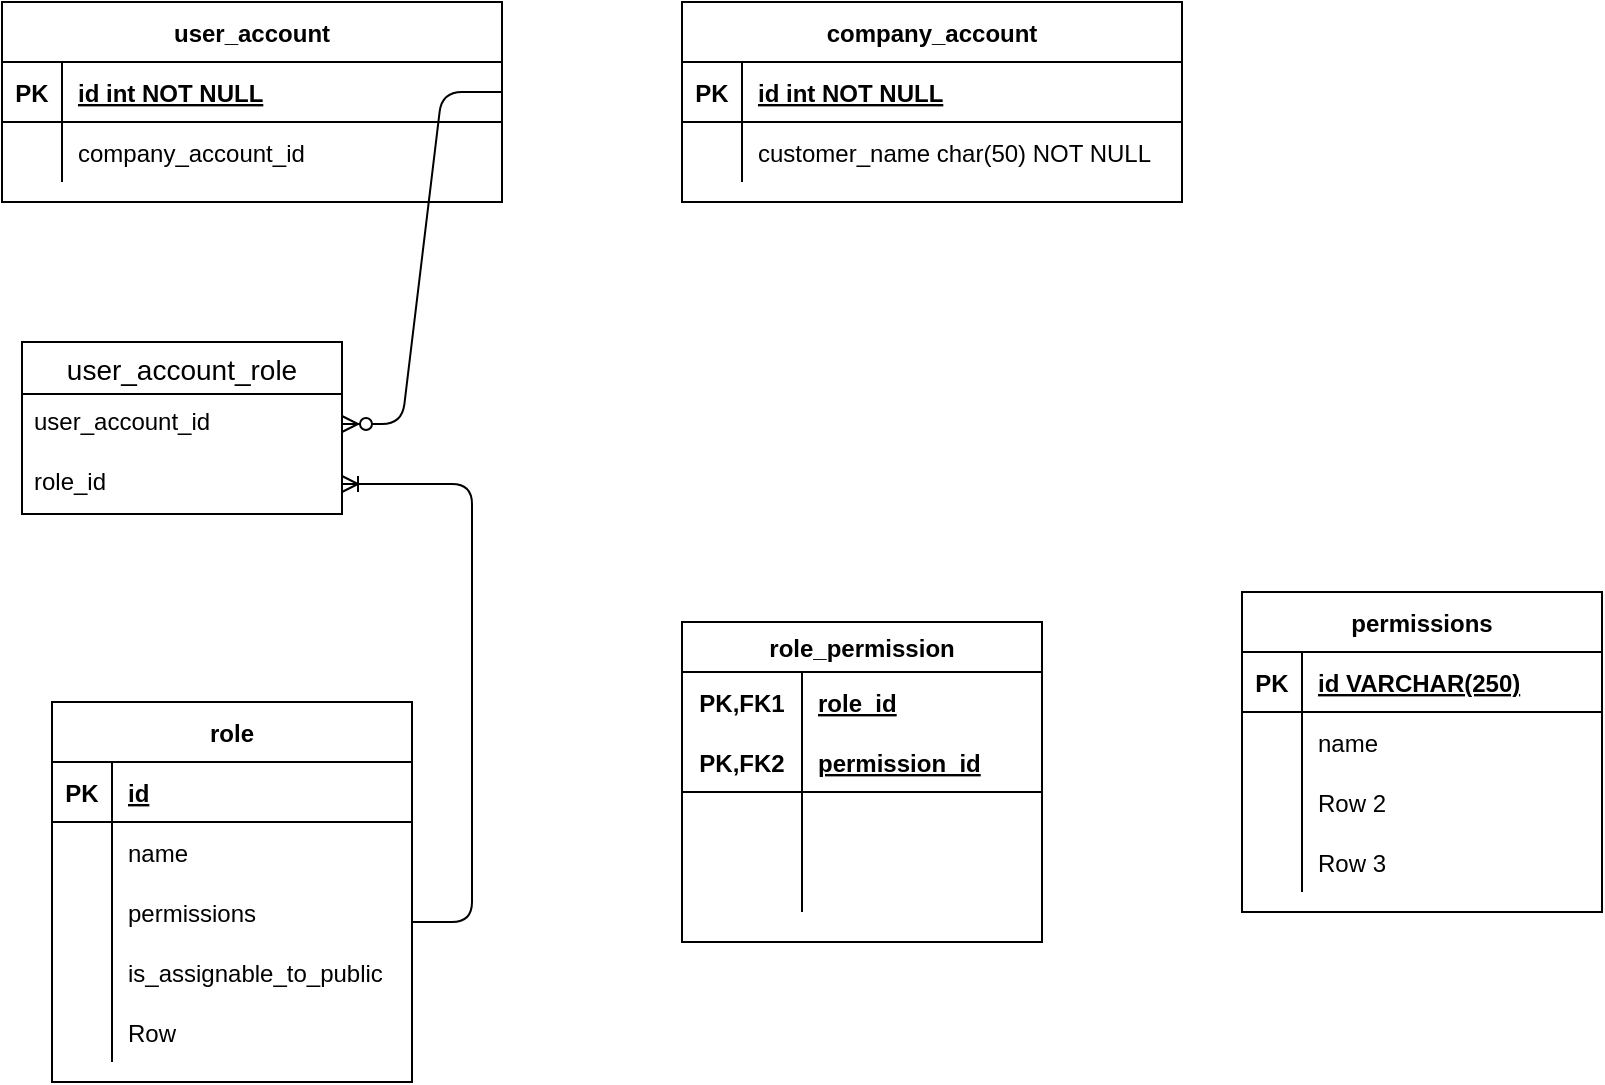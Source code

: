 <mxfile version="14.6.3" type="github">
  <diagram id="R2lEEEUBdFMjLlhIrx00" name="Page-1">
    <mxGraphModel dx="983" dy="1412" grid="1" gridSize="10" guides="1" tooltips="1" connect="1" arrows="1" fold="1" page="1" pageScale="1" pageWidth="850" pageHeight="1100" math="0" shadow="0" extFonts="Permanent Marker^https://fonts.googleapis.com/css?family=Permanent+Marker">
      <root>
        <mxCell id="0" />
        <mxCell id="1" parent="0" />
        <mxCell id="C-vyLk0tnHw3VtMMgP7b-23" value="user_account" style="shape=table;startSize=30;container=1;collapsible=1;childLayout=tableLayout;fixedRows=1;rowLines=0;fontStyle=1;align=center;resizeLast=1;" parent="1" vertex="1">
          <mxGeometry x="20" y="20" width="250" height="100" as="geometry" />
        </mxCell>
        <mxCell id="C-vyLk0tnHw3VtMMgP7b-24" value="" style="shape=partialRectangle;collapsible=0;dropTarget=0;pointerEvents=0;fillColor=none;points=[[0,0.5],[1,0.5]];portConstraint=eastwest;top=0;left=0;right=0;bottom=1;" parent="C-vyLk0tnHw3VtMMgP7b-23" vertex="1">
          <mxGeometry y="30" width="250" height="30" as="geometry" />
        </mxCell>
        <mxCell id="C-vyLk0tnHw3VtMMgP7b-25" value="PK" style="shape=partialRectangle;overflow=hidden;connectable=0;fillColor=none;top=0;left=0;bottom=0;right=0;fontStyle=1;" parent="C-vyLk0tnHw3VtMMgP7b-24" vertex="1">
          <mxGeometry width="30" height="30" as="geometry" />
        </mxCell>
        <mxCell id="C-vyLk0tnHw3VtMMgP7b-26" value="id int NOT NULL " style="shape=partialRectangle;overflow=hidden;connectable=0;fillColor=none;top=0;left=0;bottom=0;right=0;align=left;spacingLeft=6;fontStyle=5;" parent="C-vyLk0tnHw3VtMMgP7b-24" vertex="1">
          <mxGeometry x="30" width="220" height="30" as="geometry" />
        </mxCell>
        <mxCell id="C-vyLk0tnHw3VtMMgP7b-27" value="" style="shape=partialRectangle;collapsible=0;dropTarget=0;pointerEvents=0;fillColor=none;points=[[0,0.5],[1,0.5]];portConstraint=eastwest;top=0;left=0;right=0;bottom=0;" parent="C-vyLk0tnHw3VtMMgP7b-23" vertex="1">
          <mxGeometry y="60" width="250" height="30" as="geometry" />
        </mxCell>
        <mxCell id="C-vyLk0tnHw3VtMMgP7b-28" value="" style="shape=partialRectangle;overflow=hidden;connectable=0;fillColor=none;top=0;left=0;bottom=0;right=0;" parent="C-vyLk0tnHw3VtMMgP7b-27" vertex="1">
          <mxGeometry width="30" height="30" as="geometry" />
        </mxCell>
        <mxCell id="C-vyLk0tnHw3VtMMgP7b-29" value="company_account_id" style="shape=partialRectangle;overflow=hidden;connectable=0;fillColor=none;top=0;left=0;bottom=0;right=0;align=left;spacingLeft=6;" parent="C-vyLk0tnHw3VtMMgP7b-27" vertex="1">
          <mxGeometry x="30" width="220" height="30" as="geometry" />
        </mxCell>
        <mxCell id="2VuJ3lw6weqD2b-CY0ZA-2" value="role" style="shape=table;startSize=30;container=1;collapsible=1;childLayout=tableLayout;fixedRows=1;rowLines=0;fontStyle=1;align=center;resizeLast=1;" parent="1" vertex="1">
          <mxGeometry x="45" y="370" width="180" height="190" as="geometry" />
        </mxCell>
        <mxCell id="2VuJ3lw6weqD2b-CY0ZA-3" value="" style="shape=partialRectangle;collapsible=0;dropTarget=0;pointerEvents=0;fillColor=none;top=0;left=0;bottom=1;right=0;points=[[0,0.5],[1,0.5]];portConstraint=eastwest;" parent="2VuJ3lw6weqD2b-CY0ZA-2" vertex="1">
          <mxGeometry y="30" width="180" height="30" as="geometry" />
        </mxCell>
        <mxCell id="2VuJ3lw6weqD2b-CY0ZA-4" value="PK" style="shape=partialRectangle;connectable=0;fillColor=none;top=0;left=0;bottom=0;right=0;fontStyle=1;overflow=hidden;" parent="2VuJ3lw6weqD2b-CY0ZA-3" vertex="1">
          <mxGeometry width="30" height="30" as="geometry" />
        </mxCell>
        <mxCell id="2VuJ3lw6weqD2b-CY0ZA-5" value="id" style="shape=partialRectangle;connectable=0;fillColor=none;top=0;left=0;bottom=0;right=0;align=left;spacingLeft=6;fontStyle=5;overflow=hidden;" parent="2VuJ3lw6weqD2b-CY0ZA-3" vertex="1">
          <mxGeometry x="30" width="150" height="30" as="geometry" />
        </mxCell>
        <mxCell id="2VuJ3lw6weqD2b-CY0ZA-6" value="" style="shape=partialRectangle;collapsible=0;dropTarget=0;pointerEvents=0;fillColor=none;top=0;left=0;bottom=0;right=0;points=[[0,0.5],[1,0.5]];portConstraint=eastwest;" parent="2VuJ3lw6weqD2b-CY0ZA-2" vertex="1">
          <mxGeometry y="60" width="180" height="30" as="geometry" />
        </mxCell>
        <mxCell id="2VuJ3lw6weqD2b-CY0ZA-7" value="" style="shape=partialRectangle;connectable=0;fillColor=none;top=0;left=0;bottom=0;right=0;editable=1;overflow=hidden;" parent="2VuJ3lw6weqD2b-CY0ZA-6" vertex="1">
          <mxGeometry width="30" height="30" as="geometry" />
        </mxCell>
        <mxCell id="2VuJ3lw6weqD2b-CY0ZA-8" value="name" style="shape=partialRectangle;connectable=0;fillColor=none;top=0;left=0;bottom=0;right=0;align=left;spacingLeft=6;overflow=hidden;" parent="2VuJ3lw6weqD2b-CY0ZA-6" vertex="1">
          <mxGeometry x="30" width="150" height="30" as="geometry" />
        </mxCell>
        <mxCell id="2VuJ3lw6weqD2b-CY0ZA-12" value="" style="shape=partialRectangle;collapsible=0;dropTarget=0;pointerEvents=0;fillColor=none;top=0;left=0;bottom=0;right=0;points=[[0,0.5],[1,0.5]];portConstraint=eastwest;" parent="2VuJ3lw6weqD2b-CY0ZA-2" vertex="1">
          <mxGeometry y="90" width="180" height="30" as="geometry" />
        </mxCell>
        <mxCell id="2VuJ3lw6weqD2b-CY0ZA-13" value="" style="shape=partialRectangle;connectable=0;fillColor=none;top=0;left=0;bottom=0;right=0;editable=1;overflow=hidden;" parent="2VuJ3lw6weqD2b-CY0ZA-12" vertex="1">
          <mxGeometry width="30" height="30" as="geometry" />
        </mxCell>
        <mxCell id="2VuJ3lw6weqD2b-CY0ZA-14" value="permissions" style="shape=partialRectangle;connectable=0;fillColor=none;top=0;left=0;bottom=0;right=0;align=left;spacingLeft=6;overflow=hidden;" parent="2VuJ3lw6weqD2b-CY0ZA-12" vertex="1">
          <mxGeometry x="30" width="150" height="30" as="geometry" />
        </mxCell>
        <mxCell id="2VuJ3lw6weqD2b-CY0ZA-26" value="" style="shape=partialRectangle;collapsible=0;dropTarget=0;pointerEvents=0;fillColor=none;top=0;left=0;bottom=0;right=0;points=[[0,0.5],[1,0.5]];portConstraint=eastwest;" parent="2VuJ3lw6weqD2b-CY0ZA-2" vertex="1">
          <mxGeometry y="120" width="180" height="30" as="geometry" />
        </mxCell>
        <mxCell id="2VuJ3lw6weqD2b-CY0ZA-27" value="" style="shape=partialRectangle;connectable=0;fillColor=none;top=0;left=0;bottom=0;right=0;editable=1;overflow=hidden;" parent="2VuJ3lw6weqD2b-CY0ZA-26" vertex="1">
          <mxGeometry width="30" height="30" as="geometry" />
        </mxCell>
        <mxCell id="2VuJ3lw6weqD2b-CY0ZA-28" value="is_assignable_to_public" style="shape=partialRectangle;connectable=0;fillColor=none;top=0;left=0;bottom=0;right=0;align=left;spacingLeft=6;overflow=hidden;" parent="2VuJ3lw6weqD2b-CY0ZA-26" vertex="1">
          <mxGeometry x="30" width="150" height="30" as="geometry" />
        </mxCell>
        <mxCell id="2VuJ3lw6weqD2b-CY0ZA-30" value="" style="shape=partialRectangle;collapsible=0;dropTarget=0;pointerEvents=0;fillColor=none;top=0;left=0;bottom=0;right=0;points=[[0,0.5],[1,0.5]];portConstraint=eastwest;" parent="2VuJ3lw6weqD2b-CY0ZA-2" vertex="1">
          <mxGeometry y="150" width="180" height="30" as="geometry" />
        </mxCell>
        <mxCell id="2VuJ3lw6weqD2b-CY0ZA-31" value="" style="shape=partialRectangle;connectable=0;fillColor=none;top=0;left=0;bottom=0;right=0;editable=1;overflow=hidden;" parent="2VuJ3lw6weqD2b-CY0ZA-30" vertex="1">
          <mxGeometry width="30" height="30" as="geometry" />
        </mxCell>
        <mxCell id="2VuJ3lw6weqD2b-CY0ZA-32" value="Row" style="shape=partialRectangle;connectable=0;fillColor=none;top=0;left=0;bottom=0;right=0;align=left;spacingLeft=6;overflow=hidden;" parent="2VuJ3lw6weqD2b-CY0ZA-30" vertex="1">
          <mxGeometry x="30" width="150" height="30" as="geometry" />
        </mxCell>
        <mxCell id="2VuJ3lw6weqD2b-CY0ZA-15" value="company_account" style="shape=table;startSize=30;container=1;collapsible=1;childLayout=tableLayout;fixedRows=1;rowLines=0;fontStyle=1;align=center;resizeLast=1;" parent="1" vertex="1">
          <mxGeometry x="360" y="20" width="250" height="100" as="geometry" />
        </mxCell>
        <mxCell id="2VuJ3lw6weqD2b-CY0ZA-16" value="" style="shape=partialRectangle;collapsible=0;dropTarget=0;pointerEvents=0;fillColor=none;points=[[0,0.5],[1,0.5]];portConstraint=eastwest;top=0;left=0;right=0;bottom=1;" parent="2VuJ3lw6weqD2b-CY0ZA-15" vertex="1">
          <mxGeometry y="30" width="250" height="30" as="geometry" />
        </mxCell>
        <mxCell id="2VuJ3lw6weqD2b-CY0ZA-17" value="PK" style="shape=partialRectangle;overflow=hidden;connectable=0;fillColor=none;top=0;left=0;bottom=0;right=0;fontStyle=1;" parent="2VuJ3lw6weqD2b-CY0ZA-16" vertex="1">
          <mxGeometry width="30" height="30" as="geometry" />
        </mxCell>
        <mxCell id="2VuJ3lw6weqD2b-CY0ZA-18" value="id int NOT NULL " style="shape=partialRectangle;overflow=hidden;connectable=0;fillColor=none;top=0;left=0;bottom=0;right=0;align=left;spacingLeft=6;fontStyle=5;" parent="2VuJ3lw6weqD2b-CY0ZA-16" vertex="1">
          <mxGeometry x="30" width="220" height="30" as="geometry" />
        </mxCell>
        <mxCell id="2VuJ3lw6weqD2b-CY0ZA-19" value="" style="shape=partialRectangle;collapsible=0;dropTarget=0;pointerEvents=0;fillColor=none;points=[[0,0.5],[1,0.5]];portConstraint=eastwest;top=0;left=0;right=0;bottom=0;" parent="2VuJ3lw6weqD2b-CY0ZA-15" vertex="1">
          <mxGeometry y="60" width="250" height="30" as="geometry" />
        </mxCell>
        <mxCell id="2VuJ3lw6weqD2b-CY0ZA-20" value="" style="shape=partialRectangle;overflow=hidden;connectable=0;fillColor=none;top=0;left=0;bottom=0;right=0;" parent="2VuJ3lw6weqD2b-CY0ZA-19" vertex="1">
          <mxGeometry width="30" height="30" as="geometry" />
        </mxCell>
        <mxCell id="2VuJ3lw6weqD2b-CY0ZA-21" value="customer_name char(50) NOT NULL" style="shape=partialRectangle;overflow=hidden;connectable=0;fillColor=none;top=0;left=0;bottom=0;right=0;align=left;spacingLeft=6;" parent="2VuJ3lw6weqD2b-CY0ZA-19" vertex="1">
          <mxGeometry x="30" width="220" height="30" as="geometry" />
        </mxCell>
        <mxCell id="2VuJ3lw6weqD2b-CY0ZA-22" value="user_account_role" style="swimlane;fontStyle=0;childLayout=stackLayout;horizontal=1;startSize=26;horizontalStack=0;resizeParent=1;resizeParentMax=0;resizeLast=0;collapsible=1;marginBottom=0;align=center;fontSize=14;" parent="1" vertex="1">
          <mxGeometry x="30" y="190" width="160" height="86" as="geometry" />
        </mxCell>
        <mxCell id="2VuJ3lw6weqD2b-CY0ZA-23" value="user_account_id" style="text;strokeColor=none;fillColor=none;spacingLeft=4;spacingRight=4;overflow=hidden;rotatable=0;points=[[0,0.5],[1,0.5]];portConstraint=eastwest;fontSize=12;" parent="2VuJ3lw6weqD2b-CY0ZA-22" vertex="1">
          <mxGeometry y="26" width="160" height="30" as="geometry" />
        </mxCell>
        <mxCell id="2VuJ3lw6weqD2b-CY0ZA-24" value="role_id" style="text;strokeColor=none;fillColor=none;spacingLeft=4;spacingRight=4;overflow=hidden;rotatable=0;points=[[0,0.5],[1,0.5]];portConstraint=eastwest;fontSize=12;" parent="2VuJ3lw6weqD2b-CY0ZA-22" vertex="1">
          <mxGeometry y="56" width="160" height="30" as="geometry" />
        </mxCell>
        <mxCell id="2VuJ3lw6weqD2b-CY0ZA-33" value="permissions" style="shape=table;startSize=30;container=1;collapsible=1;childLayout=tableLayout;fixedRows=1;rowLines=0;fontStyle=1;align=center;resizeLast=1;" parent="1" vertex="1">
          <mxGeometry x="640" y="315" width="180" height="160" as="geometry" />
        </mxCell>
        <mxCell id="2VuJ3lw6weqD2b-CY0ZA-34" value="" style="shape=partialRectangle;collapsible=0;dropTarget=0;pointerEvents=0;fillColor=none;top=0;left=0;bottom=1;right=0;points=[[0,0.5],[1,0.5]];portConstraint=eastwest;" parent="2VuJ3lw6weqD2b-CY0ZA-33" vertex="1">
          <mxGeometry y="30" width="180" height="30" as="geometry" />
        </mxCell>
        <mxCell id="2VuJ3lw6weqD2b-CY0ZA-35" value="PK" style="shape=partialRectangle;connectable=0;fillColor=none;top=0;left=0;bottom=0;right=0;fontStyle=1;overflow=hidden;" parent="2VuJ3lw6weqD2b-CY0ZA-34" vertex="1">
          <mxGeometry width="30" height="30" as="geometry" />
        </mxCell>
        <mxCell id="2VuJ3lw6weqD2b-CY0ZA-36" value="id VARCHAR(250)" style="shape=partialRectangle;connectable=0;fillColor=none;top=0;left=0;bottom=0;right=0;align=left;spacingLeft=6;fontStyle=5;overflow=hidden;" parent="2VuJ3lw6weqD2b-CY0ZA-34" vertex="1">
          <mxGeometry x="30" width="150" height="30" as="geometry" />
        </mxCell>
        <mxCell id="2VuJ3lw6weqD2b-CY0ZA-37" value="" style="shape=partialRectangle;collapsible=0;dropTarget=0;pointerEvents=0;fillColor=none;top=0;left=0;bottom=0;right=0;points=[[0,0.5],[1,0.5]];portConstraint=eastwest;" parent="2VuJ3lw6weqD2b-CY0ZA-33" vertex="1">
          <mxGeometry y="60" width="180" height="30" as="geometry" />
        </mxCell>
        <mxCell id="2VuJ3lw6weqD2b-CY0ZA-38" value="" style="shape=partialRectangle;connectable=0;fillColor=none;top=0;left=0;bottom=0;right=0;editable=1;overflow=hidden;" parent="2VuJ3lw6weqD2b-CY0ZA-37" vertex="1">
          <mxGeometry width="30" height="30" as="geometry" />
        </mxCell>
        <mxCell id="2VuJ3lw6weqD2b-CY0ZA-39" value="name" style="shape=partialRectangle;connectable=0;fillColor=none;top=0;left=0;bottom=0;right=0;align=left;spacingLeft=6;overflow=hidden;" parent="2VuJ3lw6weqD2b-CY0ZA-37" vertex="1">
          <mxGeometry x="30" width="150" height="30" as="geometry" />
        </mxCell>
        <mxCell id="2VuJ3lw6weqD2b-CY0ZA-40" value="" style="shape=partialRectangle;collapsible=0;dropTarget=0;pointerEvents=0;fillColor=none;top=0;left=0;bottom=0;right=0;points=[[0,0.5],[1,0.5]];portConstraint=eastwest;" parent="2VuJ3lw6weqD2b-CY0ZA-33" vertex="1">
          <mxGeometry y="90" width="180" height="30" as="geometry" />
        </mxCell>
        <mxCell id="2VuJ3lw6weqD2b-CY0ZA-41" value="" style="shape=partialRectangle;connectable=0;fillColor=none;top=0;left=0;bottom=0;right=0;editable=1;overflow=hidden;" parent="2VuJ3lw6weqD2b-CY0ZA-40" vertex="1">
          <mxGeometry width="30" height="30" as="geometry" />
        </mxCell>
        <mxCell id="2VuJ3lw6weqD2b-CY0ZA-42" value="Row 2" style="shape=partialRectangle;connectable=0;fillColor=none;top=0;left=0;bottom=0;right=0;align=left;spacingLeft=6;overflow=hidden;" parent="2VuJ3lw6weqD2b-CY0ZA-40" vertex="1">
          <mxGeometry x="30" width="150" height="30" as="geometry" />
        </mxCell>
        <mxCell id="2VuJ3lw6weqD2b-CY0ZA-43" value="" style="shape=partialRectangle;collapsible=0;dropTarget=0;pointerEvents=0;fillColor=none;top=0;left=0;bottom=0;right=0;points=[[0,0.5],[1,0.5]];portConstraint=eastwest;" parent="2VuJ3lw6weqD2b-CY0ZA-33" vertex="1">
          <mxGeometry y="120" width="180" height="30" as="geometry" />
        </mxCell>
        <mxCell id="2VuJ3lw6weqD2b-CY0ZA-44" value="" style="shape=partialRectangle;connectable=0;fillColor=none;top=0;left=0;bottom=0;right=0;editable=1;overflow=hidden;" parent="2VuJ3lw6weqD2b-CY0ZA-43" vertex="1">
          <mxGeometry width="30" height="30" as="geometry" />
        </mxCell>
        <mxCell id="2VuJ3lw6weqD2b-CY0ZA-45" value="Row 3" style="shape=partialRectangle;connectable=0;fillColor=none;top=0;left=0;bottom=0;right=0;align=left;spacingLeft=6;overflow=hidden;" parent="2VuJ3lw6weqD2b-CY0ZA-43" vertex="1">
          <mxGeometry x="30" width="150" height="30" as="geometry" />
        </mxCell>
        <mxCell id="2VuJ3lw6weqD2b-CY0ZA-51" value="role_permission" style="shape=table;startSize=25;container=1;collapsible=1;childLayout=tableLayout;fixedRows=1;rowLines=0;fontStyle=1;align=center;resizeLast=1;" parent="1" vertex="1">
          <mxGeometry x="360" y="330" width="180" height="160" as="geometry" />
        </mxCell>
        <mxCell id="2VuJ3lw6weqD2b-CY0ZA-52" value="" style="shape=partialRectangle;collapsible=0;dropTarget=0;pointerEvents=0;fillColor=none;top=0;left=0;bottom=0;right=0;points=[[0,0.5],[1,0.5]];portConstraint=eastwest;" parent="2VuJ3lw6weqD2b-CY0ZA-51" vertex="1">
          <mxGeometry y="25" width="180" height="30" as="geometry" />
        </mxCell>
        <mxCell id="2VuJ3lw6weqD2b-CY0ZA-53" value="PK,FK1" style="shape=partialRectangle;connectable=0;fillColor=none;top=0;left=0;bottom=0;right=0;fontStyle=1;overflow=hidden;" parent="2VuJ3lw6weqD2b-CY0ZA-52" vertex="1">
          <mxGeometry width="60" height="30" as="geometry" />
        </mxCell>
        <mxCell id="2VuJ3lw6weqD2b-CY0ZA-54" value="role_id" style="shape=partialRectangle;connectable=0;fillColor=none;top=0;left=0;bottom=0;right=0;align=left;spacingLeft=6;fontStyle=5;overflow=hidden;" parent="2VuJ3lw6weqD2b-CY0ZA-52" vertex="1">
          <mxGeometry x="60" width="120" height="30" as="geometry" />
        </mxCell>
        <mxCell id="2VuJ3lw6weqD2b-CY0ZA-55" value="" style="shape=partialRectangle;collapsible=0;dropTarget=0;pointerEvents=0;fillColor=none;top=0;left=0;bottom=1;right=0;points=[[0,0.5],[1,0.5]];portConstraint=eastwest;" parent="2VuJ3lw6weqD2b-CY0ZA-51" vertex="1">
          <mxGeometry y="55" width="180" height="30" as="geometry" />
        </mxCell>
        <mxCell id="2VuJ3lw6weqD2b-CY0ZA-56" value="PK,FK2" style="shape=partialRectangle;connectable=0;fillColor=none;top=0;left=0;bottom=0;right=0;fontStyle=1;overflow=hidden;" parent="2VuJ3lw6weqD2b-CY0ZA-55" vertex="1">
          <mxGeometry width="60" height="30" as="geometry" />
        </mxCell>
        <mxCell id="2VuJ3lw6weqD2b-CY0ZA-57" value="permission_id" style="shape=partialRectangle;connectable=0;fillColor=none;top=0;left=0;bottom=0;right=0;align=left;spacingLeft=6;fontStyle=5;overflow=hidden;" parent="2VuJ3lw6weqD2b-CY0ZA-55" vertex="1">
          <mxGeometry x="60" width="120" height="30" as="geometry" />
        </mxCell>
        <mxCell id="2VuJ3lw6weqD2b-CY0ZA-58" value="" style="shape=partialRectangle;collapsible=0;dropTarget=0;pointerEvents=0;fillColor=none;top=0;left=0;bottom=0;right=0;points=[[0,0.5],[1,0.5]];portConstraint=eastwest;" parent="2VuJ3lw6weqD2b-CY0ZA-51" vertex="1">
          <mxGeometry y="85" width="180" height="30" as="geometry" />
        </mxCell>
        <mxCell id="2VuJ3lw6weqD2b-CY0ZA-59" value="" style="shape=partialRectangle;connectable=0;fillColor=none;top=0;left=0;bottom=0;right=0;editable=1;overflow=hidden;" parent="2VuJ3lw6weqD2b-CY0ZA-58" vertex="1">
          <mxGeometry width="60" height="30" as="geometry" />
        </mxCell>
        <mxCell id="2VuJ3lw6weqD2b-CY0ZA-60" value="" style="shape=partialRectangle;connectable=0;fillColor=none;top=0;left=0;bottom=0;right=0;align=left;spacingLeft=6;overflow=hidden;" parent="2VuJ3lw6weqD2b-CY0ZA-58" vertex="1">
          <mxGeometry x="60" width="120" height="30" as="geometry" />
        </mxCell>
        <mxCell id="2VuJ3lw6weqD2b-CY0ZA-61" value="" style="shape=partialRectangle;collapsible=0;dropTarget=0;pointerEvents=0;fillColor=none;top=0;left=0;bottom=0;right=0;points=[[0,0.5],[1,0.5]];portConstraint=eastwest;" parent="2VuJ3lw6weqD2b-CY0ZA-51" vertex="1">
          <mxGeometry y="115" width="180" height="30" as="geometry" />
        </mxCell>
        <mxCell id="2VuJ3lw6weqD2b-CY0ZA-62" value="" style="shape=partialRectangle;connectable=0;fillColor=none;top=0;left=0;bottom=0;right=0;editable=1;overflow=hidden;" parent="2VuJ3lw6weqD2b-CY0ZA-61" vertex="1">
          <mxGeometry width="60" height="30" as="geometry" />
        </mxCell>
        <mxCell id="2VuJ3lw6weqD2b-CY0ZA-63" value="" style="shape=partialRectangle;connectable=0;fillColor=none;top=0;left=0;bottom=0;right=0;align=left;spacingLeft=6;overflow=hidden;" parent="2VuJ3lw6weqD2b-CY0ZA-61" vertex="1">
          <mxGeometry x="60" width="120" height="30" as="geometry" />
        </mxCell>
        <mxCell id="orspGnVkldOCo1rA6w-I-1" value="" style="edgeStyle=entityRelationEdgeStyle;fontSize=12;html=1;endArrow=ERoneToMany;" edge="1" parent="1" target="2VuJ3lw6weqD2b-CY0ZA-24">
          <mxGeometry width="100" height="100" relative="1" as="geometry">
            <mxPoint x="225" y="480" as="sourcePoint" />
            <mxPoint x="210" y="310" as="targetPoint" />
          </mxGeometry>
        </mxCell>
        <mxCell id="orspGnVkldOCo1rA6w-I-2" value="" style="edgeStyle=entityRelationEdgeStyle;fontSize=12;html=1;endArrow=ERzeroToMany;endFill=1;exitX=1;exitY=0.5;exitDx=0;exitDy=0;entryX=1;entryY=0.5;entryDx=0;entryDy=0;" edge="1" parent="1" source="C-vyLk0tnHw3VtMMgP7b-24" target="2VuJ3lw6weqD2b-CY0ZA-23">
          <mxGeometry width="100" height="100" relative="1" as="geometry">
            <mxPoint x="270" y="230" as="sourcePoint" />
            <mxPoint x="370" y="130" as="targetPoint" />
          </mxGeometry>
        </mxCell>
      </root>
    </mxGraphModel>
  </diagram>
</mxfile>
